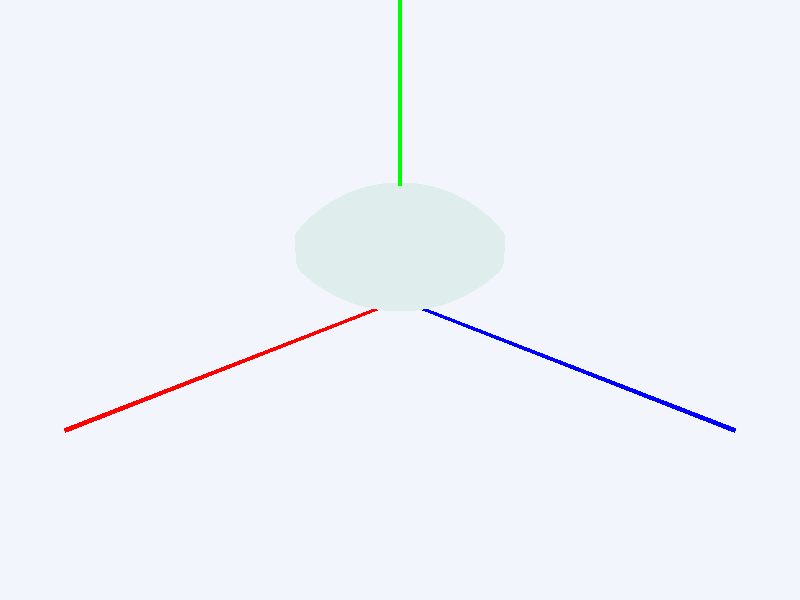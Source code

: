 #include "colors.inc"

	//		Here goes the camera definition
camera {location <50, 30, 50> look_at <0, 0, 0>}

	//		Here goes the background definition
background {color Silver}

	//		Here go the light definitions
light_source { <8, 8, 8> color White}
light_source { <8, 8, -8> color White}
light_source { <8, -8, 8> color White}
light_source { <8, -8, -8> color White}

	//		Here go the axis definition
#declare L_axis = 40;
#declare r_axis = 0.2 ;
cylinder { <  0, 0, 0>,
	< L_axis, 0, 0>,
	r_axis
	open
	texture{ pigment {color Red transmit 0.75}}}
cylinder { <  0, 0, 0>,
	<  0, L_axis, 0>,
	r_axis
	open
	texture{ pigment {color Green transmit 0.75}}}
cylinder { <  0, 0, 0>,
	<  0, 0, L_axis>,
	r_axis
	open
	texture{ pigment {color Blue transmit 0.75}}}

	//		Here goes a lens 
#declare Curv_lens = 16.687;
#declare Lens_thickness = 14.725;
#declare Lens_diameter = 25.4;
#declare Left_sphere =
	sphere { <0,Curv_lens,0>, 
	Curv_lens}
intersection {
	object{Left_sphere}
	object{Left_sphere
		rotate 180*x
		translate Lens_thickness*y}
	object{cylinder{<0,0,0>,<0,Lens_thickness,0>,Lens_diameter/2.}}
	texture {pigment { color LightBlue transmit 0.35}}
	}
